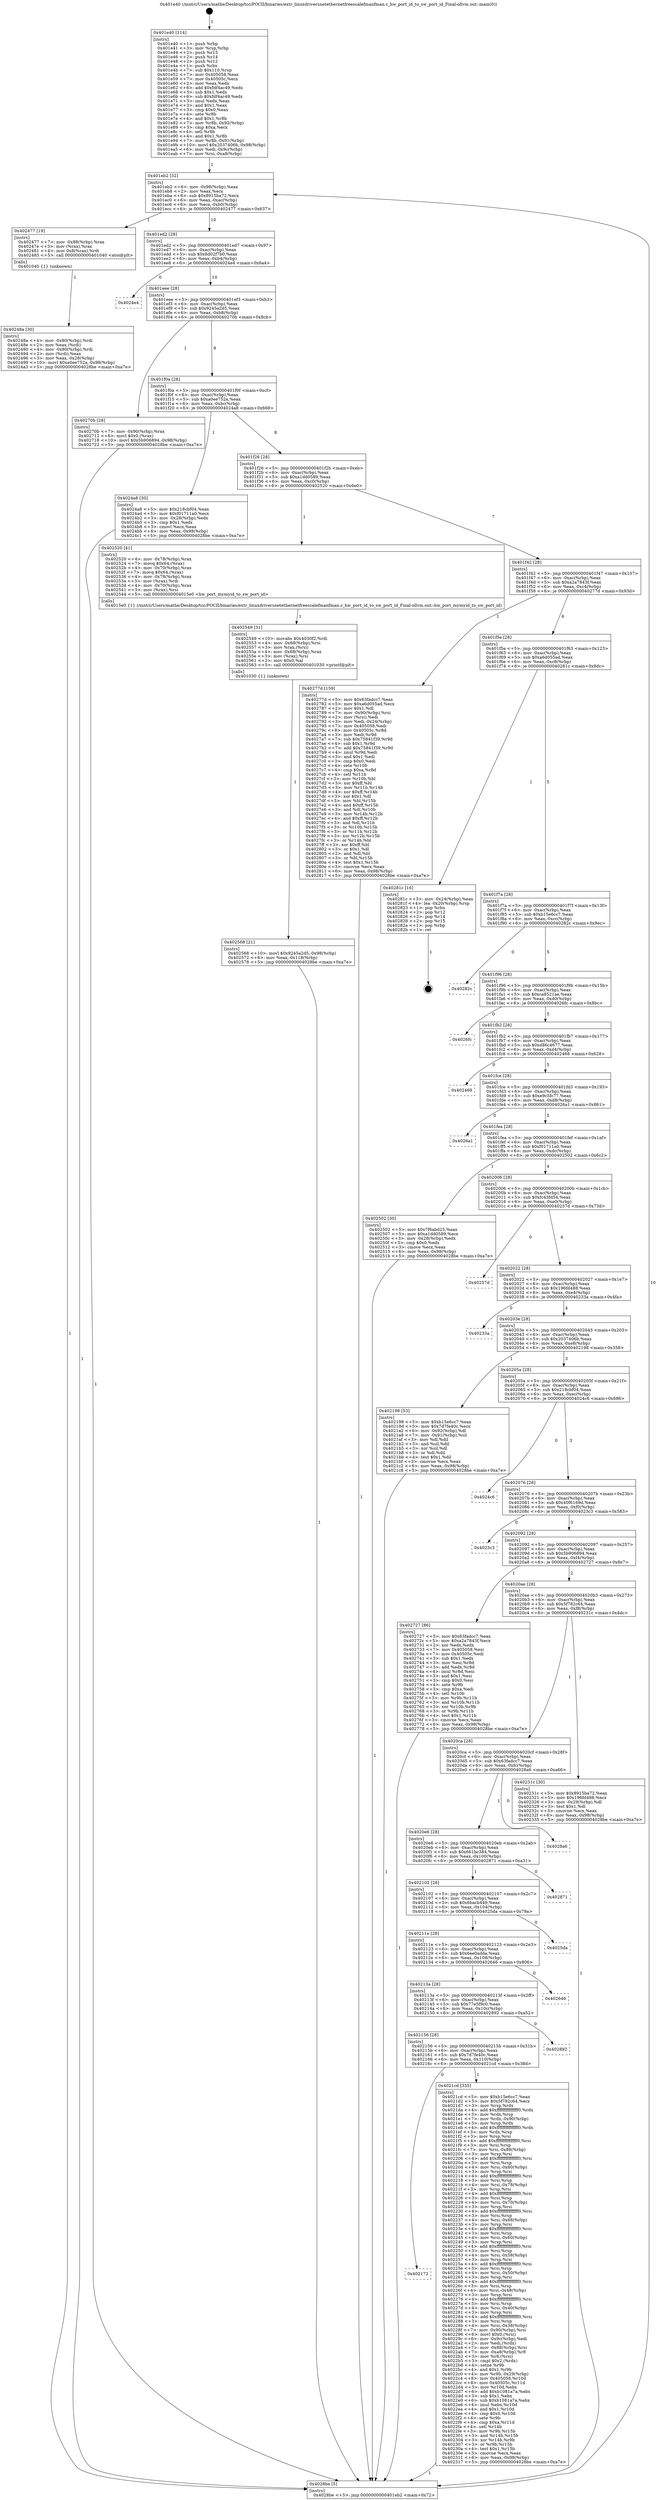 digraph "0x401e40" {
  label = "0x401e40 (/mnt/c/Users/mathe/Desktop/tcc/POCII/binaries/extr_linuxdriversnetethernetfreescalefmanfman.c_hw_port_id_to_sw_port_id_Final-ollvm.out::main(0))"
  labelloc = "t"
  node[shape=record]

  Entry [label="",width=0.3,height=0.3,shape=circle,fillcolor=black,style=filled]
  "0x401eb2" [label="{
     0x401eb2 [32]\l
     | [instrs]\l
     &nbsp;&nbsp;0x401eb2 \<+6\>: mov -0x98(%rbp),%eax\l
     &nbsp;&nbsp;0x401eb8 \<+2\>: mov %eax,%ecx\l
     &nbsp;&nbsp;0x401eba \<+6\>: sub $0x8915ba72,%ecx\l
     &nbsp;&nbsp;0x401ec0 \<+6\>: mov %eax,-0xac(%rbp)\l
     &nbsp;&nbsp;0x401ec6 \<+6\>: mov %ecx,-0xb0(%rbp)\l
     &nbsp;&nbsp;0x401ecc \<+6\>: je 0000000000402477 \<main+0x637\>\l
  }"]
  "0x402477" [label="{
     0x402477 [19]\l
     | [instrs]\l
     &nbsp;&nbsp;0x402477 \<+7\>: mov -0x88(%rbp),%rax\l
     &nbsp;&nbsp;0x40247e \<+3\>: mov (%rax),%rax\l
     &nbsp;&nbsp;0x402481 \<+4\>: mov 0x8(%rax),%rdi\l
     &nbsp;&nbsp;0x402485 \<+5\>: call 0000000000401040 \<atoi@plt\>\l
     | [calls]\l
     &nbsp;&nbsp;0x401040 \{1\} (unknown)\l
  }"]
  "0x401ed2" [label="{
     0x401ed2 [28]\l
     | [instrs]\l
     &nbsp;&nbsp;0x401ed2 \<+5\>: jmp 0000000000401ed7 \<main+0x97\>\l
     &nbsp;&nbsp;0x401ed7 \<+6\>: mov -0xac(%rbp),%eax\l
     &nbsp;&nbsp;0x401edd \<+5\>: sub $0x8d02f7b0,%eax\l
     &nbsp;&nbsp;0x401ee2 \<+6\>: mov %eax,-0xb4(%rbp)\l
     &nbsp;&nbsp;0x401ee8 \<+6\>: je 00000000004024e4 \<main+0x6a4\>\l
  }"]
  Exit [label="",width=0.3,height=0.3,shape=circle,fillcolor=black,style=filled,peripheries=2]
  "0x4024e4" [label="{
     0x4024e4\l
  }", style=dashed]
  "0x401eee" [label="{
     0x401eee [28]\l
     | [instrs]\l
     &nbsp;&nbsp;0x401eee \<+5\>: jmp 0000000000401ef3 \<main+0xb3\>\l
     &nbsp;&nbsp;0x401ef3 \<+6\>: mov -0xac(%rbp),%eax\l
     &nbsp;&nbsp;0x401ef9 \<+5\>: sub $0x9245a2d5,%eax\l
     &nbsp;&nbsp;0x401efe \<+6\>: mov %eax,-0xb8(%rbp)\l
     &nbsp;&nbsp;0x401f04 \<+6\>: je 000000000040270b \<main+0x8cb\>\l
  }"]
  "0x402568" [label="{
     0x402568 [21]\l
     | [instrs]\l
     &nbsp;&nbsp;0x402568 \<+10\>: movl $0x9245a2d5,-0x98(%rbp)\l
     &nbsp;&nbsp;0x402572 \<+6\>: mov %eax,-0x118(%rbp)\l
     &nbsp;&nbsp;0x402578 \<+5\>: jmp 00000000004028be \<main+0xa7e\>\l
  }"]
  "0x40270b" [label="{
     0x40270b [28]\l
     | [instrs]\l
     &nbsp;&nbsp;0x40270b \<+7\>: mov -0x90(%rbp),%rax\l
     &nbsp;&nbsp;0x402712 \<+6\>: movl $0x0,(%rax)\l
     &nbsp;&nbsp;0x402718 \<+10\>: movl $0x5b906894,-0x98(%rbp)\l
     &nbsp;&nbsp;0x402722 \<+5\>: jmp 00000000004028be \<main+0xa7e\>\l
  }"]
  "0x401f0a" [label="{
     0x401f0a [28]\l
     | [instrs]\l
     &nbsp;&nbsp;0x401f0a \<+5\>: jmp 0000000000401f0f \<main+0xcf\>\l
     &nbsp;&nbsp;0x401f0f \<+6\>: mov -0xac(%rbp),%eax\l
     &nbsp;&nbsp;0x401f15 \<+5\>: sub $0xa0ee752a,%eax\l
     &nbsp;&nbsp;0x401f1a \<+6\>: mov %eax,-0xbc(%rbp)\l
     &nbsp;&nbsp;0x401f20 \<+6\>: je 00000000004024a8 \<main+0x668\>\l
  }"]
  "0x402549" [label="{
     0x402549 [31]\l
     | [instrs]\l
     &nbsp;&nbsp;0x402549 \<+10\>: movabs $0x4030f2,%rdi\l
     &nbsp;&nbsp;0x402553 \<+4\>: mov -0x68(%rbp),%rsi\l
     &nbsp;&nbsp;0x402557 \<+3\>: mov %rax,(%rsi)\l
     &nbsp;&nbsp;0x40255a \<+4\>: mov -0x68(%rbp),%rax\l
     &nbsp;&nbsp;0x40255e \<+3\>: mov (%rax),%rsi\l
     &nbsp;&nbsp;0x402561 \<+2\>: mov $0x0,%al\l
     &nbsp;&nbsp;0x402563 \<+5\>: call 0000000000401030 \<printf@plt\>\l
     | [calls]\l
     &nbsp;&nbsp;0x401030 \{1\} (unknown)\l
  }"]
  "0x4024a8" [label="{
     0x4024a8 [30]\l
     | [instrs]\l
     &nbsp;&nbsp;0x4024a8 \<+5\>: mov $0x218cbf04,%eax\l
     &nbsp;&nbsp;0x4024ad \<+5\>: mov $0xf01711a0,%ecx\l
     &nbsp;&nbsp;0x4024b2 \<+3\>: mov -0x28(%rbp),%edx\l
     &nbsp;&nbsp;0x4024b5 \<+3\>: cmp $0x1,%edx\l
     &nbsp;&nbsp;0x4024b8 \<+3\>: cmovl %ecx,%eax\l
     &nbsp;&nbsp;0x4024bb \<+6\>: mov %eax,-0x98(%rbp)\l
     &nbsp;&nbsp;0x4024c1 \<+5\>: jmp 00000000004028be \<main+0xa7e\>\l
  }"]
  "0x401f26" [label="{
     0x401f26 [28]\l
     | [instrs]\l
     &nbsp;&nbsp;0x401f26 \<+5\>: jmp 0000000000401f2b \<main+0xeb\>\l
     &nbsp;&nbsp;0x401f2b \<+6\>: mov -0xac(%rbp),%eax\l
     &nbsp;&nbsp;0x401f31 \<+5\>: sub $0xa1dd0589,%eax\l
     &nbsp;&nbsp;0x401f36 \<+6\>: mov %eax,-0xc0(%rbp)\l
     &nbsp;&nbsp;0x401f3c \<+6\>: je 0000000000402520 \<main+0x6e0\>\l
  }"]
  "0x40248a" [label="{
     0x40248a [30]\l
     | [instrs]\l
     &nbsp;&nbsp;0x40248a \<+4\>: mov -0x80(%rbp),%rdi\l
     &nbsp;&nbsp;0x40248e \<+2\>: mov %eax,(%rdi)\l
     &nbsp;&nbsp;0x402490 \<+4\>: mov -0x80(%rbp),%rdi\l
     &nbsp;&nbsp;0x402494 \<+2\>: mov (%rdi),%eax\l
     &nbsp;&nbsp;0x402496 \<+3\>: mov %eax,-0x28(%rbp)\l
     &nbsp;&nbsp;0x402499 \<+10\>: movl $0xa0ee752a,-0x98(%rbp)\l
     &nbsp;&nbsp;0x4024a3 \<+5\>: jmp 00000000004028be \<main+0xa7e\>\l
  }"]
  "0x402520" [label="{
     0x402520 [41]\l
     | [instrs]\l
     &nbsp;&nbsp;0x402520 \<+4\>: mov -0x78(%rbp),%rax\l
     &nbsp;&nbsp;0x402524 \<+7\>: movq $0x64,(%rax)\l
     &nbsp;&nbsp;0x40252b \<+4\>: mov -0x70(%rbp),%rax\l
     &nbsp;&nbsp;0x40252f \<+7\>: movq $0x64,(%rax)\l
     &nbsp;&nbsp;0x402536 \<+4\>: mov -0x78(%rbp),%rax\l
     &nbsp;&nbsp;0x40253a \<+3\>: mov (%rax),%rdi\l
     &nbsp;&nbsp;0x40253d \<+4\>: mov -0x70(%rbp),%rax\l
     &nbsp;&nbsp;0x402541 \<+3\>: mov (%rax),%rsi\l
     &nbsp;&nbsp;0x402544 \<+5\>: call 00000000004015e0 \<hw_port_mymyid_to_sw_port_id\>\l
     | [calls]\l
     &nbsp;&nbsp;0x4015e0 \{1\} (/mnt/c/Users/mathe/Desktop/tcc/POCII/binaries/extr_linuxdriversnetethernetfreescalefmanfman.c_hw_port_id_to_sw_port_id_Final-ollvm.out::hw_port_mymyid_to_sw_port_id)\l
  }"]
  "0x401f42" [label="{
     0x401f42 [28]\l
     | [instrs]\l
     &nbsp;&nbsp;0x401f42 \<+5\>: jmp 0000000000401f47 \<main+0x107\>\l
     &nbsp;&nbsp;0x401f47 \<+6\>: mov -0xac(%rbp),%eax\l
     &nbsp;&nbsp;0x401f4d \<+5\>: sub $0xa2a7843f,%eax\l
     &nbsp;&nbsp;0x401f52 \<+6\>: mov %eax,-0xc4(%rbp)\l
     &nbsp;&nbsp;0x401f58 \<+6\>: je 000000000040277d \<main+0x93d\>\l
  }"]
  "0x402172" [label="{
     0x402172\l
  }", style=dashed]
  "0x40277d" [label="{
     0x40277d [159]\l
     | [instrs]\l
     &nbsp;&nbsp;0x40277d \<+5\>: mov $0x63fadcc7,%eax\l
     &nbsp;&nbsp;0x402782 \<+5\>: mov $0xa6d055ad,%ecx\l
     &nbsp;&nbsp;0x402787 \<+2\>: mov $0x1,%dl\l
     &nbsp;&nbsp;0x402789 \<+7\>: mov -0x90(%rbp),%rsi\l
     &nbsp;&nbsp;0x402790 \<+2\>: mov (%rsi),%edi\l
     &nbsp;&nbsp;0x402792 \<+3\>: mov %edi,-0x24(%rbp)\l
     &nbsp;&nbsp;0x402795 \<+7\>: mov 0x405058,%edi\l
     &nbsp;&nbsp;0x40279c \<+8\>: mov 0x40505c,%r8d\l
     &nbsp;&nbsp;0x4027a4 \<+3\>: mov %edi,%r9d\l
     &nbsp;&nbsp;0x4027a7 \<+7\>: sub $0x75841f39,%r9d\l
     &nbsp;&nbsp;0x4027ae \<+4\>: sub $0x1,%r9d\l
     &nbsp;&nbsp;0x4027b2 \<+7\>: add $0x75841f39,%r9d\l
     &nbsp;&nbsp;0x4027b9 \<+4\>: imul %r9d,%edi\l
     &nbsp;&nbsp;0x4027bd \<+3\>: and $0x1,%edi\l
     &nbsp;&nbsp;0x4027c0 \<+3\>: cmp $0x0,%edi\l
     &nbsp;&nbsp;0x4027c3 \<+4\>: sete %r10b\l
     &nbsp;&nbsp;0x4027c7 \<+4\>: cmp $0xa,%r8d\l
     &nbsp;&nbsp;0x4027cb \<+4\>: setl %r11b\l
     &nbsp;&nbsp;0x4027cf \<+3\>: mov %r10b,%bl\l
     &nbsp;&nbsp;0x4027d2 \<+3\>: xor $0xff,%bl\l
     &nbsp;&nbsp;0x4027d5 \<+3\>: mov %r11b,%r14b\l
     &nbsp;&nbsp;0x4027d8 \<+4\>: xor $0xff,%r14b\l
     &nbsp;&nbsp;0x4027dc \<+3\>: xor $0x1,%dl\l
     &nbsp;&nbsp;0x4027df \<+3\>: mov %bl,%r15b\l
     &nbsp;&nbsp;0x4027e2 \<+4\>: and $0xff,%r15b\l
     &nbsp;&nbsp;0x4027e6 \<+3\>: and %dl,%r10b\l
     &nbsp;&nbsp;0x4027e9 \<+3\>: mov %r14b,%r12b\l
     &nbsp;&nbsp;0x4027ec \<+4\>: and $0xff,%r12b\l
     &nbsp;&nbsp;0x4027f0 \<+3\>: and %dl,%r11b\l
     &nbsp;&nbsp;0x4027f3 \<+3\>: or %r10b,%r15b\l
     &nbsp;&nbsp;0x4027f6 \<+3\>: or %r11b,%r12b\l
     &nbsp;&nbsp;0x4027f9 \<+3\>: xor %r12b,%r15b\l
     &nbsp;&nbsp;0x4027fc \<+3\>: or %r14b,%bl\l
     &nbsp;&nbsp;0x4027ff \<+3\>: xor $0xff,%bl\l
     &nbsp;&nbsp;0x402802 \<+3\>: or $0x1,%dl\l
     &nbsp;&nbsp;0x402805 \<+2\>: and %dl,%bl\l
     &nbsp;&nbsp;0x402807 \<+3\>: or %bl,%r15b\l
     &nbsp;&nbsp;0x40280a \<+4\>: test $0x1,%r15b\l
     &nbsp;&nbsp;0x40280e \<+3\>: cmovne %ecx,%eax\l
     &nbsp;&nbsp;0x402811 \<+6\>: mov %eax,-0x98(%rbp)\l
     &nbsp;&nbsp;0x402817 \<+5\>: jmp 00000000004028be \<main+0xa7e\>\l
  }"]
  "0x401f5e" [label="{
     0x401f5e [28]\l
     | [instrs]\l
     &nbsp;&nbsp;0x401f5e \<+5\>: jmp 0000000000401f63 \<main+0x123\>\l
     &nbsp;&nbsp;0x401f63 \<+6\>: mov -0xac(%rbp),%eax\l
     &nbsp;&nbsp;0x401f69 \<+5\>: sub $0xa6d055ad,%eax\l
     &nbsp;&nbsp;0x401f6e \<+6\>: mov %eax,-0xc8(%rbp)\l
     &nbsp;&nbsp;0x401f74 \<+6\>: je 000000000040281c \<main+0x9dc\>\l
  }"]
  "0x4021cd" [label="{
     0x4021cd [335]\l
     | [instrs]\l
     &nbsp;&nbsp;0x4021cd \<+5\>: mov $0xb15e6cc7,%eax\l
     &nbsp;&nbsp;0x4021d2 \<+5\>: mov $0x5f782c64,%ecx\l
     &nbsp;&nbsp;0x4021d7 \<+3\>: mov %rsp,%rdx\l
     &nbsp;&nbsp;0x4021da \<+4\>: add $0xfffffffffffffff0,%rdx\l
     &nbsp;&nbsp;0x4021de \<+3\>: mov %rdx,%rsp\l
     &nbsp;&nbsp;0x4021e1 \<+7\>: mov %rdx,-0x90(%rbp)\l
     &nbsp;&nbsp;0x4021e8 \<+3\>: mov %rsp,%rdx\l
     &nbsp;&nbsp;0x4021eb \<+4\>: add $0xfffffffffffffff0,%rdx\l
     &nbsp;&nbsp;0x4021ef \<+3\>: mov %rdx,%rsp\l
     &nbsp;&nbsp;0x4021f2 \<+3\>: mov %rsp,%rsi\l
     &nbsp;&nbsp;0x4021f5 \<+4\>: add $0xfffffffffffffff0,%rsi\l
     &nbsp;&nbsp;0x4021f9 \<+3\>: mov %rsi,%rsp\l
     &nbsp;&nbsp;0x4021fc \<+7\>: mov %rsi,-0x88(%rbp)\l
     &nbsp;&nbsp;0x402203 \<+3\>: mov %rsp,%rsi\l
     &nbsp;&nbsp;0x402206 \<+4\>: add $0xfffffffffffffff0,%rsi\l
     &nbsp;&nbsp;0x40220a \<+3\>: mov %rsi,%rsp\l
     &nbsp;&nbsp;0x40220d \<+4\>: mov %rsi,-0x80(%rbp)\l
     &nbsp;&nbsp;0x402211 \<+3\>: mov %rsp,%rsi\l
     &nbsp;&nbsp;0x402214 \<+4\>: add $0xfffffffffffffff0,%rsi\l
     &nbsp;&nbsp;0x402218 \<+3\>: mov %rsi,%rsp\l
     &nbsp;&nbsp;0x40221b \<+4\>: mov %rsi,-0x78(%rbp)\l
     &nbsp;&nbsp;0x40221f \<+3\>: mov %rsp,%rsi\l
     &nbsp;&nbsp;0x402222 \<+4\>: add $0xfffffffffffffff0,%rsi\l
     &nbsp;&nbsp;0x402226 \<+3\>: mov %rsi,%rsp\l
     &nbsp;&nbsp;0x402229 \<+4\>: mov %rsi,-0x70(%rbp)\l
     &nbsp;&nbsp;0x40222d \<+3\>: mov %rsp,%rsi\l
     &nbsp;&nbsp;0x402230 \<+4\>: add $0xfffffffffffffff0,%rsi\l
     &nbsp;&nbsp;0x402234 \<+3\>: mov %rsi,%rsp\l
     &nbsp;&nbsp;0x402237 \<+4\>: mov %rsi,-0x68(%rbp)\l
     &nbsp;&nbsp;0x40223b \<+3\>: mov %rsp,%rsi\l
     &nbsp;&nbsp;0x40223e \<+4\>: add $0xfffffffffffffff0,%rsi\l
     &nbsp;&nbsp;0x402242 \<+3\>: mov %rsi,%rsp\l
     &nbsp;&nbsp;0x402245 \<+4\>: mov %rsi,-0x60(%rbp)\l
     &nbsp;&nbsp;0x402249 \<+3\>: mov %rsp,%rsi\l
     &nbsp;&nbsp;0x40224c \<+4\>: add $0xfffffffffffffff0,%rsi\l
     &nbsp;&nbsp;0x402250 \<+3\>: mov %rsi,%rsp\l
     &nbsp;&nbsp;0x402253 \<+4\>: mov %rsi,-0x58(%rbp)\l
     &nbsp;&nbsp;0x402257 \<+3\>: mov %rsp,%rsi\l
     &nbsp;&nbsp;0x40225a \<+4\>: add $0xfffffffffffffff0,%rsi\l
     &nbsp;&nbsp;0x40225e \<+3\>: mov %rsi,%rsp\l
     &nbsp;&nbsp;0x402261 \<+4\>: mov %rsi,-0x50(%rbp)\l
     &nbsp;&nbsp;0x402265 \<+3\>: mov %rsp,%rsi\l
     &nbsp;&nbsp;0x402268 \<+4\>: add $0xfffffffffffffff0,%rsi\l
     &nbsp;&nbsp;0x40226c \<+3\>: mov %rsi,%rsp\l
     &nbsp;&nbsp;0x40226f \<+4\>: mov %rsi,-0x48(%rbp)\l
     &nbsp;&nbsp;0x402273 \<+3\>: mov %rsp,%rsi\l
     &nbsp;&nbsp;0x402276 \<+4\>: add $0xfffffffffffffff0,%rsi\l
     &nbsp;&nbsp;0x40227a \<+3\>: mov %rsi,%rsp\l
     &nbsp;&nbsp;0x40227d \<+4\>: mov %rsi,-0x40(%rbp)\l
     &nbsp;&nbsp;0x402281 \<+3\>: mov %rsp,%rsi\l
     &nbsp;&nbsp;0x402284 \<+4\>: add $0xfffffffffffffff0,%rsi\l
     &nbsp;&nbsp;0x402288 \<+3\>: mov %rsi,%rsp\l
     &nbsp;&nbsp;0x40228b \<+4\>: mov %rsi,-0x38(%rbp)\l
     &nbsp;&nbsp;0x40228f \<+7\>: mov -0x90(%rbp),%rsi\l
     &nbsp;&nbsp;0x402296 \<+6\>: movl $0x0,(%rsi)\l
     &nbsp;&nbsp;0x40229c \<+6\>: mov -0x9c(%rbp),%edi\l
     &nbsp;&nbsp;0x4022a2 \<+2\>: mov %edi,(%rdx)\l
     &nbsp;&nbsp;0x4022a4 \<+7\>: mov -0x88(%rbp),%rsi\l
     &nbsp;&nbsp;0x4022ab \<+7\>: mov -0xa8(%rbp),%r8\l
     &nbsp;&nbsp;0x4022b2 \<+3\>: mov %r8,(%rsi)\l
     &nbsp;&nbsp;0x4022b5 \<+3\>: cmpl $0x2,(%rdx)\l
     &nbsp;&nbsp;0x4022b8 \<+4\>: setne %r9b\l
     &nbsp;&nbsp;0x4022bc \<+4\>: and $0x1,%r9b\l
     &nbsp;&nbsp;0x4022c0 \<+4\>: mov %r9b,-0x29(%rbp)\l
     &nbsp;&nbsp;0x4022c4 \<+8\>: mov 0x405058,%r10d\l
     &nbsp;&nbsp;0x4022cc \<+8\>: mov 0x40505c,%r11d\l
     &nbsp;&nbsp;0x4022d4 \<+3\>: mov %r10d,%ebx\l
     &nbsp;&nbsp;0x4022d7 \<+6\>: add $0xb1081a7a,%ebx\l
     &nbsp;&nbsp;0x4022dd \<+3\>: sub $0x1,%ebx\l
     &nbsp;&nbsp;0x4022e0 \<+6\>: sub $0xb1081a7a,%ebx\l
     &nbsp;&nbsp;0x4022e6 \<+4\>: imul %ebx,%r10d\l
     &nbsp;&nbsp;0x4022ea \<+4\>: and $0x1,%r10d\l
     &nbsp;&nbsp;0x4022ee \<+4\>: cmp $0x0,%r10d\l
     &nbsp;&nbsp;0x4022f2 \<+4\>: sete %r9b\l
     &nbsp;&nbsp;0x4022f6 \<+4\>: cmp $0xa,%r11d\l
     &nbsp;&nbsp;0x4022fa \<+4\>: setl %r14b\l
     &nbsp;&nbsp;0x4022fe \<+3\>: mov %r9b,%r15b\l
     &nbsp;&nbsp;0x402301 \<+3\>: and %r14b,%r15b\l
     &nbsp;&nbsp;0x402304 \<+3\>: xor %r14b,%r9b\l
     &nbsp;&nbsp;0x402307 \<+3\>: or %r9b,%r15b\l
     &nbsp;&nbsp;0x40230a \<+4\>: test $0x1,%r15b\l
     &nbsp;&nbsp;0x40230e \<+3\>: cmovne %ecx,%eax\l
     &nbsp;&nbsp;0x402311 \<+6\>: mov %eax,-0x98(%rbp)\l
     &nbsp;&nbsp;0x402317 \<+5\>: jmp 00000000004028be \<main+0xa7e\>\l
  }"]
  "0x40281c" [label="{
     0x40281c [16]\l
     | [instrs]\l
     &nbsp;&nbsp;0x40281c \<+3\>: mov -0x24(%rbp),%eax\l
     &nbsp;&nbsp;0x40281f \<+4\>: lea -0x20(%rbp),%rsp\l
     &nbsp;&nbsp;0x402823 \<+1\>: pop %rbx\l
     &nbsp;&nbsp;0x402824 \<+2\>: pop %r12\l
     &nbsp;&nbsp;0x402826 \<+2\>: pop %r14\l
     &nbsp;&nbsp;0x402828 \<+2\>: pop %r15\l
     &nbsp;&nbsp;0x40282a \<+1\>: pop %rbp\l
     &nbsp;&nbsp;0x40282b \<+1\>: ret\l
  }"]
  "0x401f7a" [label="{
     0x401f7a [28]\l
     | [instrs]\l
     &nbsp;&nbsp;0x401f7a \<+5\>: jmp 0000000000401f7f \<main+0x13f\>\l
     &nbsp;&nbsp;0x401f7f \<+6\>: mov -0xac(%rbp),%eax\l
     &nbsp;&nbsp;0x401f85 \<+5\>: sub $0xb15e6cc7,%eax\l
     &nbsp;&nbsp;0x401f8a \<+6\>: mov %eax,-0xcc(%rbp)\l
     &nbsp;&nbsp;0x401f90 \<+6\>: je 000000000040282c \<main+0x9ec\>\l
  }"]
  "0x402156" [label="{
     0x402156 [28]\l
     | [instrs]\l
     &nbsp;&nbsp;0x402156 \<+5\>: jmp 000000000040215b \<main+0x31b\>\l
     &nbsp;&nbsp;0x40215b \<+6\>: mov -0xac(%rbp),%eax\l
     &nbsp;&nbsp;0x402161 \<+5\>: sub $0x7d7fe40c,%eax\l
     &nbsp;&nbsp;0x402166 \<+6\>: mov %eax,-0x110(%rbp)\l
     &nbsp;&nbsp;0x40216c \<+6\>: je 00000000004021cd \<main+0x38d\>\l
  }"]
  "0x40282c" [label="{
     0x40282c\l
  }", style=dashed]
  "0x401f96" [label="{
     0x401f96 [28]\l
     | [instrs]\l
     &nbsp;&nbsp;0x401f96 \<+5\>: jmp 0000000000401f9b \<main+0x15b\>\l
     &nbsp;&nbsp;0x401f9b \<+6\>: mov -0xac(%rbp),%eax\l
     &nbsp;&nbsp;0x401fa1 \<+5\>: sub $0xca8521ae,%eax\l
     &nbsp;&nbsp;0x401fa6 \<+6\>: mov %eax,-0xd0(%rbp)\l
     &nbsp;&nbsp;0x401fac \<+6\>: je 00000000004026fc \<main+0x8bc\>\l
  }"]
  "0x402892" [label="{
     0x402892\l
  }", style=dashed]
  "0x4026fc" [label="{
     0x4026fc\l
  }", style=dashed]
  "0x401fb2" [label="{
     0x401fb2 [28]\l
     | [instrs]\l
     &nbsp;&nbsp;0x401fb2 \<+5\>: jmp 0000000000401fb7 \<main+0x177\>\l
     &nbsp;&nbsp;0x401fb7 \<+6\>: mov -0xac(%rbp),%eax\l
     &nbsp;&nbsp;0x401fbd \<+5\>: sub $0xd86c4677,%eax\l
     &nbsp;&nbsp;0x401fc2 \<+6\>: mov %eax,-0xd4(%rbp)\l
     &nbsp;&nbsp;0x401fc8 \<+6\>: je 0000000000402468 \<main+0x628\>\l
  }"]
  "0x40213a" [label="{
     0x40213a [28]\l
     | [instrs]\l
     &nbsp;&nbsp;0x40213a \<+5\>: jmp 000000000040213f \<main+0x2ff\>\l
     &nbsp;&nbsp;0x40213f \<+6\>: mov -0xac(%rbp),%eax\l
     &nbsp;&nbsp;0x402145 \<+5\>: sub $0x77e5f9c0,%eax\l
     &nbsp;&nbsp;0x40214a \<+6\>: mov %eax,-0x10c(%rbp)\l
     &nbsp;&nbsp;0x402150 \<+6\>: je 0000000000402892 \<main+0xa52\>\l
  }"]
  "0x402468" [label="{
     0x402468\l
  }", style=dashed]
  "0x401fce" [label="{
     0x401fce [28]\l
     | [instrs]\l
     &nbsp;&nbsp;0x401fce \<+5\>: jmp 0000000000401fd3 \<main+0x193\>\l
     &nbsp;&nbsp;0x401fd3 \<+6\>: mov -0xac(%rbp),%eax\l
     &nbsp;&nbsp;0x401fd9 \<+5\>: sub $0xe9c5fc77,%eax\l
     &nbsp;&nbsp;0x401fde \<+6\>: mov %eax,-0xd8(%rbp)\l
     &nbsp;&nbsp;0x401fe4 \<+6\>: je 00000000004026a1 \<main+0x861\>\l
  }"]
  "0x402646" [label="{
     0x402646\l
  }", style=dashed]
  "0x4026a1" [label="{
     0x4026a1\l
  }", style=dashed]
  "0x401fea" [label="{
     0x401fea [28]\l
     | [instrs]\l
     &nbsp;&nbsp;0x401fea \<+5\>: jmp 0000000000401fef \<main+0x1af\>\l
     &nbsp;&nbsp;0x401fef \<+6\>: mov -0xac(%rbp),%eax\l
     &nbsp;&nbsp;0x401ff5 \<+5\>: sub $0xf01711a0,%eax\l
     &nbsp;&nbsp;0x401ffa \<+6\>: mov %eax,-0xdc(%rbp)\l
     &nbsp;&nbsp;0x402000 \<+6\>: je 0000000000402502 \<main+0x6c2\>\l
  }"]
  "0x40211e" [label="{
     0x40211e [28]\l
     | [instrs]\l
     &nbsp;&nbsp;0x40211e \<+5\>: jmp 0000000000402123 \<main+0x2e3\>\l
     &nbsp;&nbsp;0x402123 \<+6\>: mov -0xac(%rbp),%eax\l
     &nbsp;&nbsp;0x402129 \<+5\>: sub $0x6ee0adda,%eax\l
     &nbsp;&nbsp;0x40212e \<+6\>: mov %eax,-0x108(%rbp)\l
     &nbsp;&nbsp;0x402134 \<+6\>: je 0000000000402646 \<main+0x806\>\l
  }"]
  "0x402502" [label="{
     0x402502 [30]\l
     | [instrs]\l
     &nbsp;&nbsp;0x402502 \<+5\>: mov $0x7f6abd25,%eax\l
     &nbsp;&nbsp;0x402507 \<+5\>: mov $0xa1dd0589,%ecx\l
     &nbsp;&nbsp;0x40250c \<+3\>: mov -0x28(%rbp),%edx\l
     &nbsp;&nbsp;0x40250f \<+3\>: cmp $0x0,%edx\l
     &nbsp;&nbsp;0x402512 \<+3\>: cmove %ecx,%eax\l
     &nbsp;&nbsp;0x402515 \<+6\>: mov %eax,-0x98(%rbp)\l
     &nbsp;&nbsp;0x40251b \<+5\>: jmp 00000000004028be \<main+0xa7e\>\l
  }"]
  "0x402006" [label="{
     0x402006 [28]\l
     | [instrs]\l
     &nbsp;&nbsp;0x402006 \<+5\>: jmp 000000000040200b \<main+0x1cb\>\l
     &nbsp;&nbsp;0x40200b \<+6\>: mov -0xac(%rbp),%eax\l
     &nbsp;&nbsp;0x402011 \<+5\>: sub $0xfc43fd54,%eax\l
     &nbsp;&nbsp;0x402016 \<+6\>: mov %eax,-0xe0(%rbp)\l
     &nbsp;&nbsp;0x40201c \<+6\>: je 000000000040257d \<main+0x73d\>\l
  }"]
  "0x4025da" [label="{
     0x4025da\l
  }", style=dashed]
  "0x40257d" [label="{
     0x40257d\l
  }", style=dashed]
  "0x402022" [label="{
     0x402022 [28]\l
     | [instrs]\l
     &nbsp;&nbsp;0x402022 \<+5\>: jmp 0000000000402027 \<main+0x1e7\>\l
     &nbsp;&nbsp;0x402027 \<+6\>: mov -0xac(%rbp),%eax\l
     &nbsp;&nbsp;0x40202d \<+5\>: sub $0x196fd488,%eax\l
     &nbsp;&nbsp;0x402032 \<+6\>: mov %eax,-0xe4(%rbp)\l
     &nbsp;&nbsp;0x402038 \<+6\>: je 000000000040233a \<main+0x4fa\>\l
  }"]
  "0x402102" [label="{
     0x402102 [28]\l
     | [instrs]\l
     &nbsp;&nbsp;0x402102 \<+5\>: jmp 0000000000402107 \<main+0x2c7\>\l
     &nbsp;&nbsp;0x402107 \<+6\>: mov -0xac(%rbp),%eax\l
     &nbsp;&nbsp;0x40210d \<+5\>: sub $0x6bacb449,%eax\l
     &nbsp;&nbsp;0x402112 \<+6\>: mov %eax,-0x104(%rbp)\l
     &nbsp;&nbsp;0x402118 \<+6\>: je 00000000004025da \<main+0x79a\>\l
  }"]
  "0x40233a" [label="{
     0x40233a\l
  }", style=dashed]
  "0x40203e" [label="{
     0x40203e [28]\l
     | [instrs]\l
     &nbsp;&nbsp;0x40203e \<+5\>: jmp 0000000000402043 \<main+0x203\>\l
     &nbsp;&nbsp;0x402043 \<+6\>: mov -0xac(%rbp),%eax\l
     &nbsp;&nbsp;0x402049 \<+5\>: sub $0x2037406b,%eax\l
     &nbsp;&nbsp;0x40204e \<+6\>: mov %eax,-0xe8(%rbp)\l
     &nbsp;&nbsp;0x402054 \<+6\>: je 0000000000402198 \<main+0x358\>\l
  }"]
  "0x402871" [label="{
     0x402871\l
  }", style=dashed]
  "0x402198" [label="{
     0x402198 [53]\l
     | [instrs]\l
     &nbsp;&nbsp;0x402198 \<+5\>: mov $0xb15e6cc7,%eax\l
     &nbsp;&nbsp;0x40219d \<+5\>: mov $0x7d7fe40c,%ecx\l
     &nbsp;&nbsp;0x4021a2 \<+6\>: mov -0x92(%rbp),%dl\l
     &nbsp;&nbsp;0x4021a8 \<+7\>: mov -0x91(%rbp),%sil\l
     &nbsp;&nbsp;0x4021af \<+3\>: mov %dl,%dil\l
     &nbsp;&nbsp;0x4021b2 \<+3\>: and %sil,%dil\l
     &nbsp;&nbsp;0x4021b5 \<+3\>: xor %sil,%dl\l
     &nbsp;&nbsp;0x4021b8 \<+3\>: or %dl,%dil\l
     &nbsp;&nbsp;0x4021bb \<+4\>: test $0x1,%dil\l
     &nbsp;&nbsp;0x4021bf \<+3\>: cmovne %ecx,%eax\l
     &nbsp;&nbsp;0x4021c2 \<+6\>: mov %eax,-0x98(%rbp)\l
     &nbsp;&nbsp;0x4021c8 \<+5\>: jmp 00000000004028be \<main+0xa7e\>\l
  }"]
  "0x40205a" [label="{
     0x40205a [28]\l
     | [instrs]\l
     &nbsp;&nbsp;0x40205a \<+5\>: jmp 000000000040205f \<main+0x21f\>\l
     &nbsp;&nbsp;0x40205f \<+6\>: mov -0xac(%rbp),%eax\l
     &nbsp;&nbsp;0x402065 \<+5\>: sub $0x218cbf04,%eax\l
     &nbsp;&nbsp;0x40206a \<+6\>: mov %eax,-0xec(%rbp)\l
     &nbsp;&nbsp;0x402070 \<+6\>: je 00000000004024c6 \<main+0x686\>\l
  }"]
  "0x4028be" [label="{
     0x4028be [5]\l
     | [instrs]\l
     &nbsp;&nbsp;0x4028be \<+5\>: jmp 0000000000401eb2 \<main+0x72\>\l
  }"]
  "0x401e40" [label="{
     0x401e40 [114]\l
     | [instrs]\l
     &nbsp;&nbsp;0x401e40 \<+1\>: push %rbp\l
     &nbsp;&nbsp;0x401e41 \<+3\>: mov %rsp,%rbp\l
     &nbsp;&nbsp;0x401e44 \<+2\>: push %r15\l
     &nbsp;&nbsp;0x401e46 \<+2\>: push %r14\l
     &nbsp;&nbsp;0x401e48 \<+2\>: push %r12\l
     &nbsp;&nbsp;0x401e4a \<+1\>: push %rbx\l
     &nbsp;&nbsp;0x401e4b \<+7\>: sub $0x110,%rsp\l
     &nbsp;&nbsp;0x401e52 \<+7\>: mov 0x405058,%eax\l
     &nbsp;&nbsp;0x401e59 \<+7\>: mov 0x40505c,%ecx\l
     &nbsp;&nbsp;0x401e60 \<+2\>: mov %eax,%edx\l
     &nbsp;&nbsp;0x401e62 \<+6\>: add $0xfdf4ac49,%edx\l
     &nbsp;&nbsp;0x401e68 \<+3\>: sub $0x1,%edx\l
     &nbsp;&nbsp;0x401e6b \<+6\>: sub $0xfdf4ac49,%edx\l
     &nbsp;&nbsp;0x401e71 \<+3\>: imul %edx,%eax\l
     &nbsp;&nbsp;0x401e74 \<+3\>: and $0x1,%eax\l
     &nbsp;&nbsp;0x401e77 \<+3\>: cmp $0x0,%eax\l
     &nbsp;&nbsp;0x401e7a \<+4\>: sete %r8b\l
     &nbsp;&nbsp;0x401e7e \<+4\>: and $0x1,%r8b\l
     &nbsp;&nbsp;0x401e82 \<+7\>: mov %r8b,-0x92(%rbp)\l
     &nbsp;&nbsp;0x401e89 \<+3\>: cmp $0xa,%ecx\l
     &nbsp;&nbsp;0x401e8c \<+4\>: setl %r8b\l
     &nbsp;&nbsp;0x401e90 \<+4\>: and $0x1,%r8b\l
     &nbsp;&nbsp;0x401e94 \<+7\>: mov %r8b,-0x91(%rbp)\l
     &nbsp;&nbsp;0x401e9b \<+10\>: movl $0x2037406b,-0x98(%rbp)\l
     &nbsp;&nbsp;0x401ea5 \<+6\>: mov %edi,-0x9c(%rbp)\l
     &nbsp;&nbsp;0x401eab \<+7\>: mov %rsi,-0xa8(%rbp)\l
  }"]
  "0x4020e6" [label="{
     0x4020e6 [28]\l
     | [instrs]\l
     &nbsp;&nbsp;0x4020e6 \<+5\>: jmp 00000000004020eb \<main+0x2ab\>\l
     &nbsp;&nbsp;0x4020eb \<+6\>: mov -0xac(%rbp),%eax\l
     &nbsp;&nbsp;0x4020f1 \<+5\>: sub $0x661bc384,%eax\l
     &nbsp;&nbsp;0x4020f6 \<+6\>: mov %eax,-0x100(%rbp)\l
     &nbsp;&nbsp;0x4020fc \<+6\>: je 0000000000402871 \<main+0xa31\>\l
  }"]
  "0x4024c6" [label="{
     0x4024c6\l
  }", style=dashed]
  "0x402076" [label="{
     0x402076 [28]\l
     | [instrs]\l
     &nbsp;&nbsp;0x402076 \<+5\>: jmp 000000000040207b \<main+0x23b\>\l
     &nbsp;&nbsp;0x40207b \<+6\>: mov -0xac(%rbp),%eax\l
     &nbsp;&nbsp;0x402081 \<+5\>: sub $0x40f6169d,%eax\l
     &nbsp;&nbsp;0x402086 \<+6\>: mov %eax,-0xf0(%rbp)\l
     &nbsp;&nbsp;0x40208c \<+6\>: je 00000000004023c3 \<main+0x583\>\l
  }"]
  "0x4028a6" [label="{
     0x4028a6\l
  }", style=dashed]
  "0x4023c3" [label="{
     0x4023c3\l
  }", style=dashed]
  "0x402092" [label="{
     0x402092 [28]\l
     | [instrs]\l
     &nbsp;&nbsp;0x402092 \<+5\>: jmp 0000000000402097 \<main+0x257\>\l
     &nbsp;&nbsp;0x402097 \<+6\>: mov -0xac(%rbp),%eax\l
     &nbsp;&nbsp;0x40209d \<+5\>: sub $0x5b906894,%eax\l
     &nbsp;&nbsp;0x4020a2 \<+6\>: mov %eax,-0xf4(%rbp)\l
     &nbsp;&nbsp;0x4020a8 \<+6\>: je 0000000000402727 \<main+0x8e7\>\l
  }"]
  "0x4020ca" [label="{
     0x4020ca [28]\l
     | [instrs]\l
     &nbsp;&nbsp;0x4020ca \<+5\>: jmp 00000000004020cf \<main+0x28f\>\l
     &nbsp;&nbsp;0x4020cf \<+6\>: mov -0xac(%rbp),%eax\l
     &nbsp;&nbsp;0x4020d5 \<+5\>: sub $0x63fadcc7,%eax\l
     &nbsp;&nbsp;0x4020da \<+6\>: mov %eax,-0xfc(%rbp)\l
     &nbsp;&nbsp;0x4020e0 \<+6\>: je 00000000004028a6 \<main+0xa66\>\l
  }"]
  "0x402727" [label="{
     0x402727 [86]\l
     | [instrs]\l
     &nbsp;&nbsp;0x402727 \<+5\>: mov $0x63fadcc7,%eax\l
     &nbsp;&nbsp;0x40272c \<+5\>: mov $0xa2a7843f,%ecx\l
     &nbsp;&nbsp;0x402731 \<+2\>: xor %edx,%edx\l
     &nbsp;&nbsp;0x402733 \<+7\>: mov 0x405058,%esi\l
     &nbsp;&nbsp;0x40273a \<+7\>: mov 0x40505c,%edi\l
     &nbsp;&nbsp;0x402741 \<+3\>: sub $0x1,%edx\l
     &nbsp;&nbsp;0x402744 \<+3\>: mov %esi,%r8d\l
     &nbsp;&nbsp;0x402747 \<+3\>: add %edx,%r8d\l
     &nbsp;&nbsp;0x40274a \<+4\>: imul %r8d,%esi\l
     &nbsp;&nbsp;0x40274e \<+3\>: and $0x1,%esi\l
     &nbsp;&nbsp;0x402751 \<+3\>: cmp $0x0,%esi\l
     &nbsp;&nbsp;0x402754 \<+4\>: sete %r9b\l
     &nbsp;&nbsp;0x402758 \<+3\>: cmp $0xa,%edi\l
     &nbsp;&nbsp;0x40275b \<+4\>: setl %r10b\l
     &nbsp;&nbsp;0x40275f \<+3\>: mov %r9b,%r11b\l
     &nbsp;&nbsp;0x402762 \<+3\>: and %r10b,%r11b\l
     &nbsp;&nbsp;0x402765 \<+3\>: xor %r10b,%r9b\l
     &nbsp;&nbsp;0x402768 \<+3\>: or %r9b,%r11b\l
     &nbsp;&nbsp;0x40276b \<+4\>: test $0x1,%r11b\l
     &nbsp;&nbsp;0x40276f \<+3\>: cmovne %ecx,%eax\l
     &nbsp;&nbsp;0x402772 \<+6\>: mov %eax,-0x98(%rbp)\l
     &nbsp;&nbsp;0x402778 \<+5\>: jmp 00000000004028be \<main+0xa7e\>\l
  }"]
  "0x4020ae" [label="{
     0x4020ae [28]\l
     | [instrs]\l
     &nbsp;&nbsp;0x4020ae \<+5\>: jmp 00000000004020b3 \<main+0x273\>\l
     &nbsp;&nbsp;0x4020b3 \<+6\>: mov -0xac(%rbp),%eax\l
     &nbsp;&nbsp;0x4020b9 \<+5\>: sub $0x5f782c64,%eax\l
     &nbsp;&nbsp;0x4020be \<+6\>: mov %eax,-0xf8(%rbp)\l
     &nbsp;&nbsp;0x4020c4 \<+6\>: je 000000000040231c \<main+0x4dc\>\l
  }"]
  "0x40231c" [label="{
     0x40231c [30]\l
     | [instrs]\l
     &nbsp;&nbsp;0x40231c \<+5\>: mov $0x8915ba72,%eax\l
     &nbsp;&nbsp;0x402321 \<+5\>: mov $0x196fd488,%ecx\l
     &nbsp;&nbsp;0x402326 \<+3\>: mov -0x29(%rbp),%dl\l
     &nbsp;&nbsp;0x402329 \<+3\>: test $0x1,%dl\l
     &nbsp;&nbsp;0x40232c \<+3\>: cmovne %ecx,%eax\l
     &nbsp;&nbsp;0x40232f \<+6\>: mov %eax,-0x98(%rbp)\l
     &nbsp;&nbsp;0x402335 \<+5\>: jmp 00000000004028be \<main+0xa7e\>\l
  }"]
  Entry -> "0x401e40" [label=" 1"]
  "0x401eb2" -> "0x402477" [label=" 1"]
  "0x401eb2" -> "0x401ed2" [label=" 10"]
  "0x40281c" -> Exit [label=" 1"]
  "0x401ed2" -> "0x4024e4" [label=" 0"]
  "0x401ed2" -> "0x401eee" [label=" 10"]
  "0x40277d" -> "0x4028be" [label=" 1"]
  "0x401eee" -> "0x40270b" [label=" 1"]
  "0x401eee" -> "0x401f0a" [label=" 9"]
  "0x402727" -> "0x4028be" [label=" 1"]
  "0x401f0a" -> "0x4024a8" [label=" 1"]
  "0x401f0a" -> "0x401f26" [label=" 8"]
  "0x40270b" -> "0x4028be" [label=" 1"]
  "0x401f26" -> "0x402520" [label=" 1"]
  "0x401f26" -> "0x401f42" [label=" 7"]
  "0x402568" -> "0x4028be" [label=" 1"]
  "0x401f42" -> "0x40277d" [label=" 1"]
  "0x401f42" -> "0x401f5e" [label=" 6"]
  "0x402520" -> "0x402549" [label=" 1"]
  "0x401f5e" -> "0x40281c" [label=" 1"]
  "0x401f5e" -> "0x401f7a" [label=" 5"]
  "0x402502" -> "0x4028be" [label=" 1"]
  "0x401f7a" -> "0x40282c" [label=" 0"]
  "0x401f7a" -> "0x401f96" [label=" 5"]
  "0x40248a" -> "0x4028be" [label=" 1"]
  "0x401f96" -> "0x4026fc" [label=" 0"]
  "0x401f96" -> "0x401fb2" [label=" 5"]
  "0x402477" -> "0x40248a" [label=" 1"]
  "0x401fb2" -> "0x402468" [label=" 0"]
  "0x401fb2" -> "0x401fce" [label=" 5"]
  "0x4021cd" -> "0x4028be" [label=" 1"]
  "0x401fce" -> "0x4026a1" [label=" 0"]
  "0x401fce" -> "0x401fea" [label=" 5"]
  "0x402549" -> "0x402568" [label=" 1"]
  "0x401fea" -> "0x402502" [label=" 1"]
  "0x401fea" -> "0x402006" [label=" 4"]
  "0x402156" -> "0x4021cd" [label=" 1"]
  "0x402006" -> "0x40257d" [label=" 0"]
  "0x402006" -> "0x402022" [label=" 4"]
  "0x4024a8" -> "0x4028be" [label=" 1"]
  "0x402022" -> "0x40233a" [label=" 0"]
  "0x402022" -> "0x40203e" [label=" 4"]
  "0x40213a" -> "0x402892" [label=" 0"]
  "0x40203e" -> "0x402198" [label=" 1"]
  "0x40203e" -> "0x40205a" [label=" 3"]
  "0x402198" -> "0x4028be" [label=" 1"]
  "0x401e40" -> "0x401eb2" [label=" 1"]
  "0x4028be" -> "0x401eb2" [label=" 10"]
  "0x40231c" -> "0x4028be" [label=" 1"]
  "0x40205a" -> "0x4024c6" [label=" 0"]
  "0x40205a" -> "0x402076" [label=" 3"]
  "0x40211e" -> "0x402646" [label=" 0"]
  "0x402076" -> "0x4023c3" [label=" 0"]
  "0x402076" -> "0x402092" [label=" 3"]
  "0x402156" -> "0x402172" [label=" 0"]
  "0x402092" -> "0x402727" [label=" 1"]
  "0x402092" -> "0x4020ae" [label=" 2"]
  "0x402102" -> "0x4025da" [label=" 0"]
  "0x4020ae" -> "0x40231c" [label=" 1"]
  "0x4020ae" -> "0x4020ca" [label=" 1"]
  "0x402102" -> "0x40211e" [label=" 1"]
  "0x4020ca" -> "0x4028a6" [label=" 0"]
  "0x4020ca" -> "0x4020e6" [label=" 1"]
  "0x40211e" -> "0x40213a" [label=" 1"]
  "0x4020e6" -> "0x402871" [label=" 0"]
  "0x4020e6" -> "0x402102" [label=" 1"]
  "0x40213a" -> "0x402156" [label=" 1"]
}
